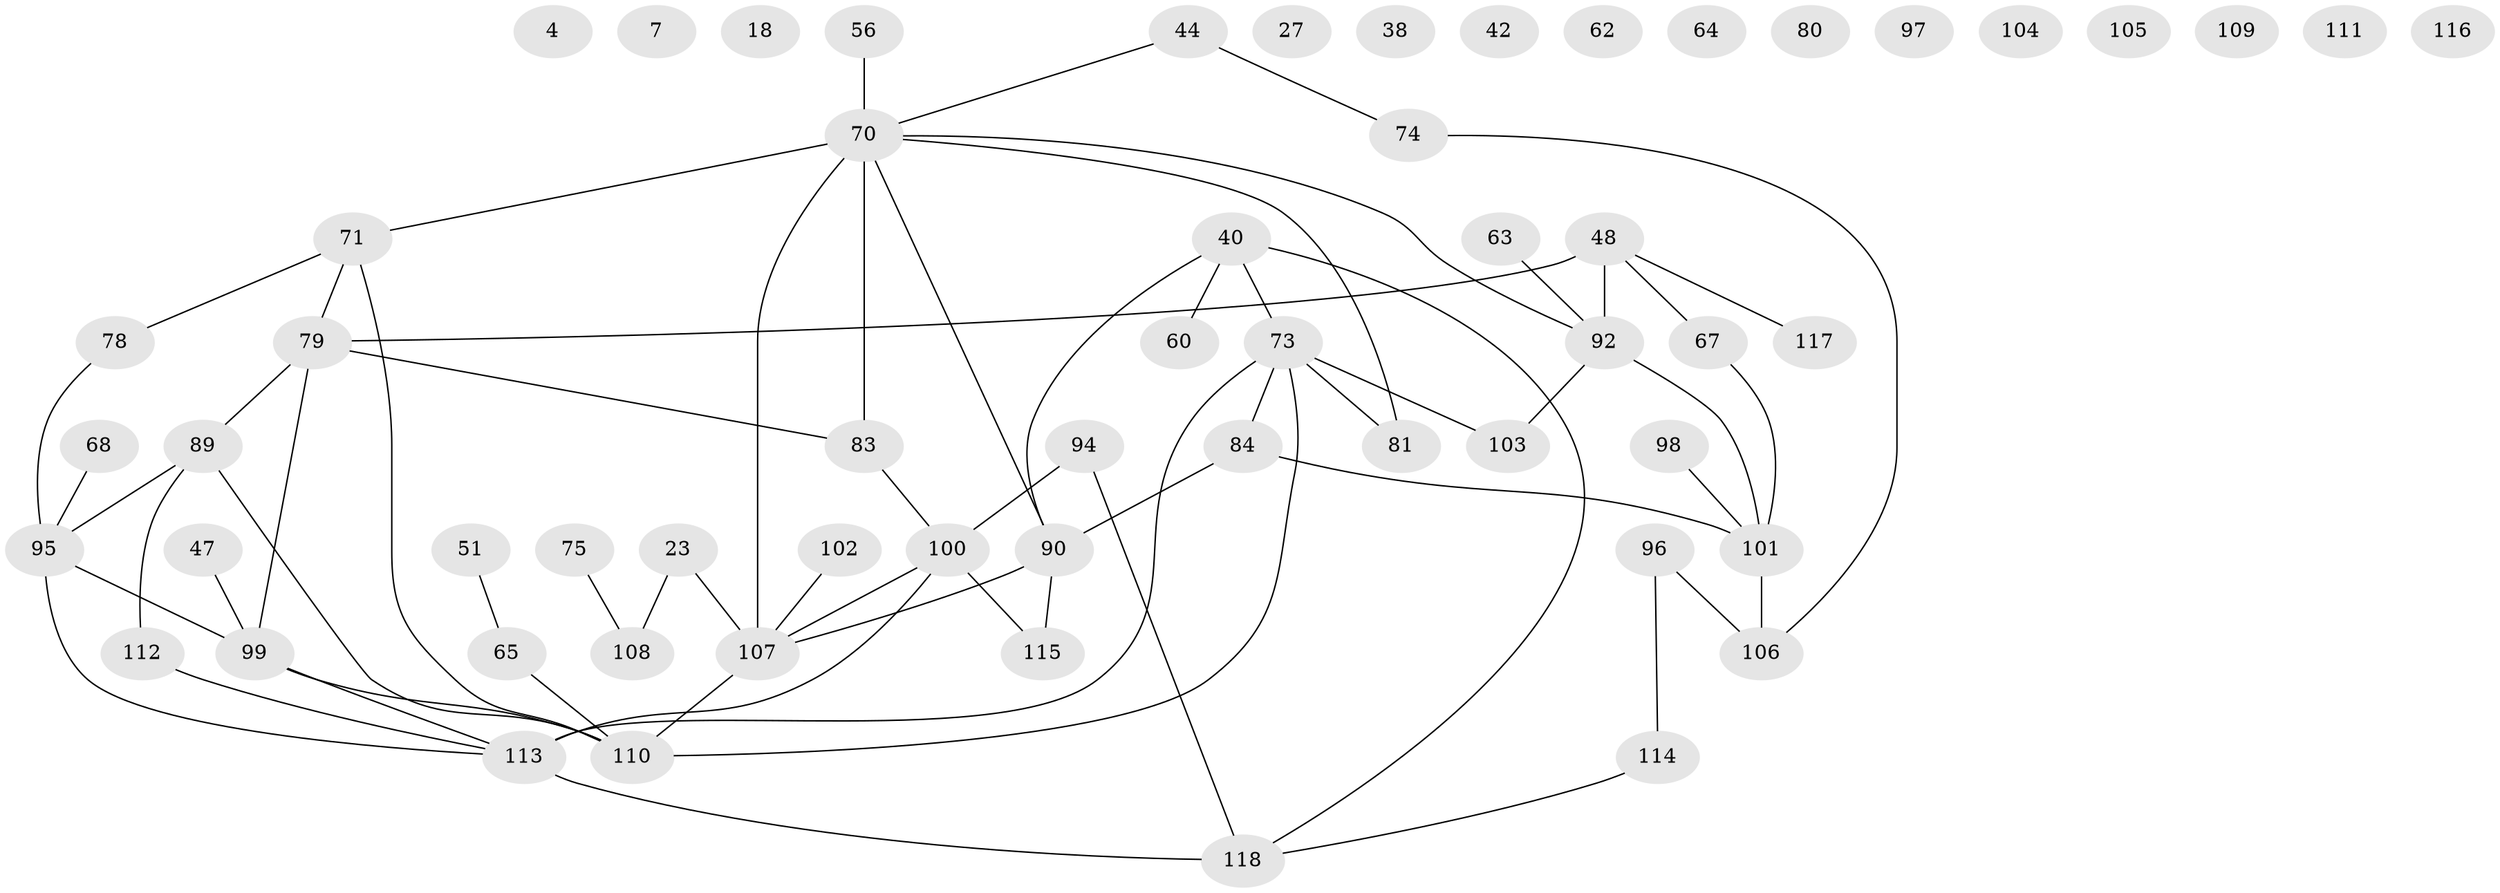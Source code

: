 // original degree distribution, {4: 0.11864406779661017, 3: 0.2542372881355932, 0: 0.1271186440677966, 2: 0.2542372881355932, 1: 0.15254237288135594, 5: 0.059322033898305086, 8: 0.00847457627118644, 6: 0.01694915254237288, 7: 0.00847457627118644}
// Generated by graph-tools (version 1.1) at 2025/43/03/04/25 21:43:23]
// undirected, 59 vertices, 67 edges
graph export_dot {
graph [start="1"]
  node [color=gray90,style=filled];
  4;
  7;
  18;
  23;
  27;
  38;
  40;
  42;
  44;
  47;
  48 [super="+6"];
  51;
  56 [super="+26+17"];
  60;
  62;
  63;
  64;
  65;
  67;
  68;
  70 [super="+14+66"];
  71;
  73 [super="+2+45"];
  74;
  75;
  78;
  79 [super="+50+57"];
  80;
  81;
  83 [super="+25+53+58+69"];
  84 [super="+77"];
  89 [super="+15+61"];
  90 [super="+29+10+31+86"];
  92 [super="+37"];
  94;
  95 [super="+88"];
  96 [super="+12"];
  97;
  98;
  99 [super="+28+54"];
  100 [super="+93+59"];
  101 [super="+13"];
  102;
  103 [super="+34"];
  104;
  105;
  106 [super="+8+22+39"];
  107 [super="+85+35+55"];
  108;
  109;
  110 [super="+33+82+76"];
  111;
  112 [super="+49"];
  113 [super="+91"];
  114;
  115;
  116;
  117;
  118 [super="+11+43"];
  23 -- 108;
  23 -- 107;
  40 -- 60;
  40 -- 73;
  40 -- 118;
  40 -- 90;
  44 -- 74;
  44 -- 70;
  47 -- 99;
  48 -- 67;
  48 -- 92 [weight=2];
  48 -- 117;
  48 -- 79 [weight=2];
  51 -- 65;
  56 -- 70 [weight=3];
  63 -- 92;
  65 -- 110;
  67 -- 101;
  68 -- 95;
  70 -- 81;
  70 -- 107 [weight=3];
  70 -- 92;
  70 -- 71;
  70 -- 83;
  70 -- 90;
  71 -- 78;
  71 -- 79;
  71 -- 110;
  73 -- 81;
  73 -- 84;
  73 -- 113 [weight=2];
  73 -- 103;
  73 -- 110;
  74 -- 106;
  75 -- 108;
  78 -- 95;
  79 -- 99 [weight=2];
  79 -- 83;
  79 -- 89;
  83 -- 100;
  84 -- 90;
  84 -- 101;
  89 -- 95 [weight=2];
  89 -- 110 [weight=2];
  89 -- 112;
  90 -- 107;
  90 -- 115;
  92 -- 101 [weight=2];
  92 -- 103;
  94 -- 118;
  94 -- 100;
  95 -- 99 [weight=3];
  95 -- 113;
  96 -- 106;
  96 -- 114;
  98 -- 101;
  99 -- 113;
  99 -- 110;
  100 -- 113;
  100 -- 115;
  100 -- 107 [weight=3];
  101 -- 106;
  102 -- 107;
  107 -- 110 [weight=2];
  112 -- 113;
  113 -- 118 [weight=2];
  114 -- 118;
}
